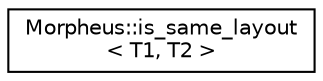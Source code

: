 digraph "Graphical Class Hierarchy"
{
 // LATEX_PDF_SIZE
  edge [fontname="Helvetica",fontsize="10",labelfontname="Helvetica",labelfontsize="10"];
  node [fontname="Helvetica",fontsize="10",shape=record];
  rankdir="LR";
  Node0 [label="Morpheus::is_same_layout\l\< T1, T2 \>",height=0.2,width=0.4,color="black", fillcolor="white", style="filled",URL="$classMorpheus_1_1is__same__layout.html",tooltip="Checks if the two types have the same valid supported layout."];
}
